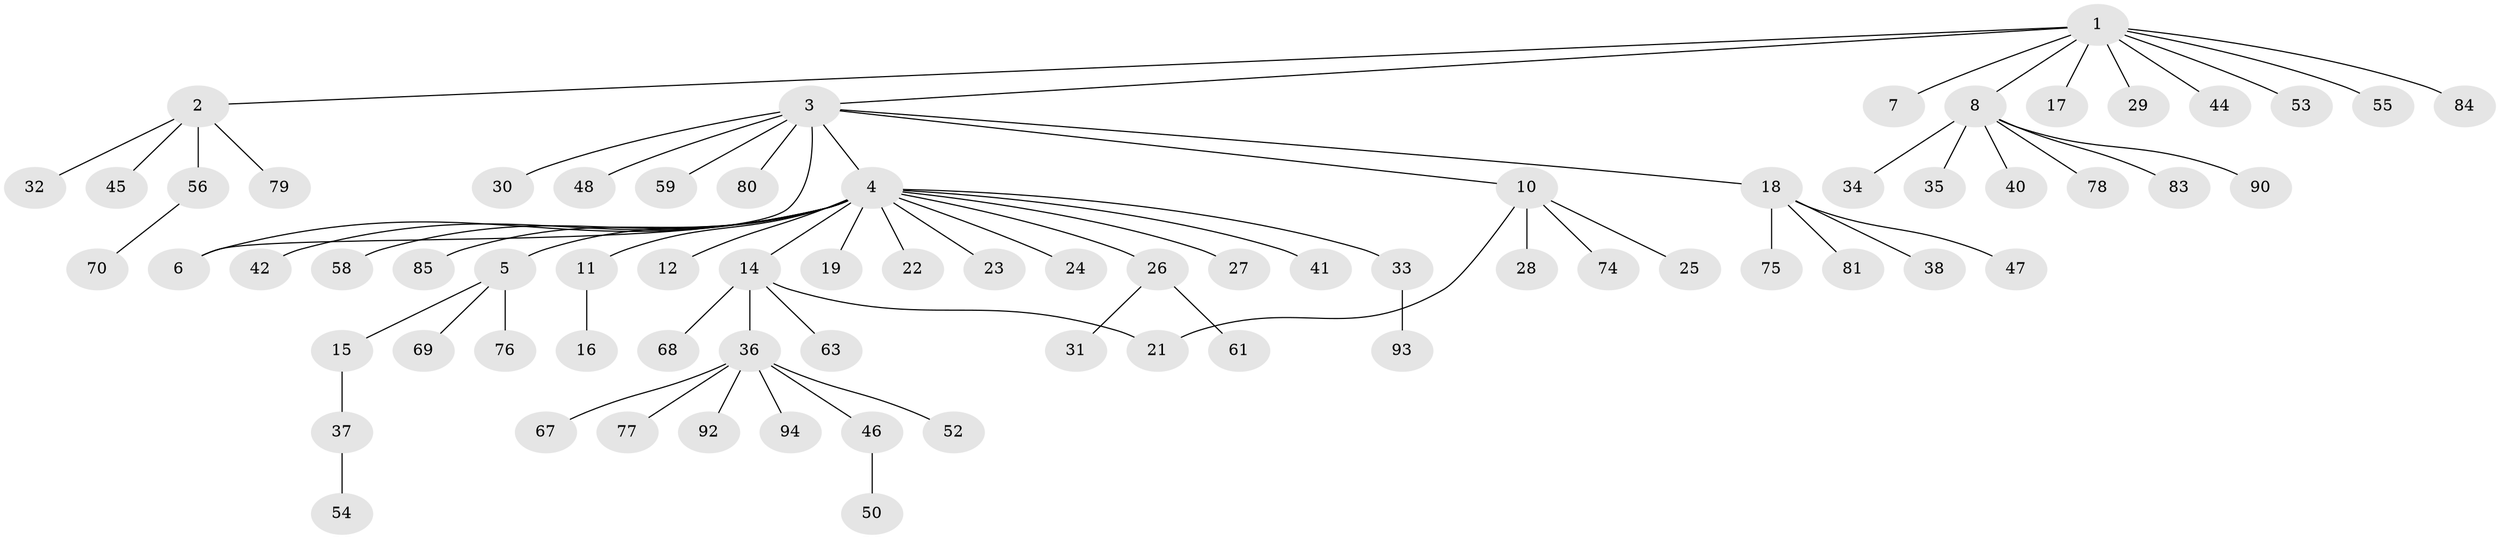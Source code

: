 // original degree distribution, {11: 0.010638297872340425, 6: 0.0425531914893617, 9: 0.010638297872340425, 16: 0.010638297872340425, 5: 0.010638297872340425, 2: 0.13829787234042554, 1: 0.6914893617021277, 7: 0.010638297872340425, 3: 0.05319148936170213, 4: 0.010638297872340425, 8: 0.010638297872340425}
// Generated by graph-tools (version 1.1) at 2025/41/03/06/25 10:41:49]
// undirected, 72 vertices, 73 edges
graph export_dot {
graph [start="1"]
  node [color=gray90,style=filled];
  1 [super="+13"];
  2 [super="+82"];
  3 [super="+89"];
  4 [super="+9"];
  5 [super="+43"];
  6;
  7;
  8 [super="+49"];
  10 [super="+66"];
  11 [super="+64"];
  12;
  14 [super="+73"];
  15 [super="+91"];
  16 [super="+72"];
  17;
  18 [super="+20"];
  19;
  21;
  22;
  23;
  24;
  25;
  26 [super="+57"];
  27;
  28;
  29 [super="+65"];
  30;
  31;
  32 [super="+62"];
  33;
  34;
  35;
  36 [super="+88"];
  37 [super="+71"];
  38 [super="+39"];
  40;
  41;
  42;
  44;
  45;
  46;
  47 [super="+60"];
  48 [super="+51"];
  50;
  52;
  53;
  54 [super="+86"];
  55;
  56 [super="+87"];
  58;
  59;
  61;
  63;
  67;
  68;
  69;
  70;
  74;
  75;
  76;
  77;
  78;
  79;
  80;
  81;
  83;
  84;
  85;
  90;
  92;
  93;
  94;
  1 -- 2;
  1 -- 3;
  1 -- 7;
  1 -- 8;
  1 -- 17;
  1 -- 29;
  1 -- 44;
  1 -- 53;
  1 -- 55;
  1 -- 84;
  2 -- 32;
  2 -- 45;
  2 -- 56;
  2 -- 79;
  3 -- 4;
  3 -- 10;
  3 -- 18;
  3 -- 30;
  3 -- 48;
  3 -- 59;
  3 -- 80;
  3 -- 6;
  4 -- 5;
  4 -- 6;
  4 -- 12;
  4 -- 19;
  4 -- 22;
  4 -- 23;
  4 -- 24;
  4 -- 26;
  4 -- 27;
  4 -- 33;
  4 -- 41;
  4 -- 42;
  4 -- 58;
  4 -- 85;
  4 -- 11;
  4 -- 14;
  5 -- 15;
  5 -- 69;
  5 -- 76;
  8 -- 34;
  8 -- 35;
  8 -- 40;
  8 -- 83;
  8 -- 90;
  8 -- 78;
  10 -- 21;
  10 -- 25;
  10 -- 28;
  10 -- 74;
  11 -- 16;
  14 -- 21;
  14 -- 36;
  14 -- 63;
  14 -- 68;
  15 -- 37;
  18 -- 38;
  18 -- 47;
  18 -- 75;
  18 -- 81;
  26 -- 31;
  26 -- 61;
  33 -- 93;
  36 -- 46;
  36 -- 52;
  36 -- 67;
  36 -- 77;
  36 -- 92;
  36 -- 94;
  37 -- 54;
  46 -- 50;
  56 -- 70;
}

